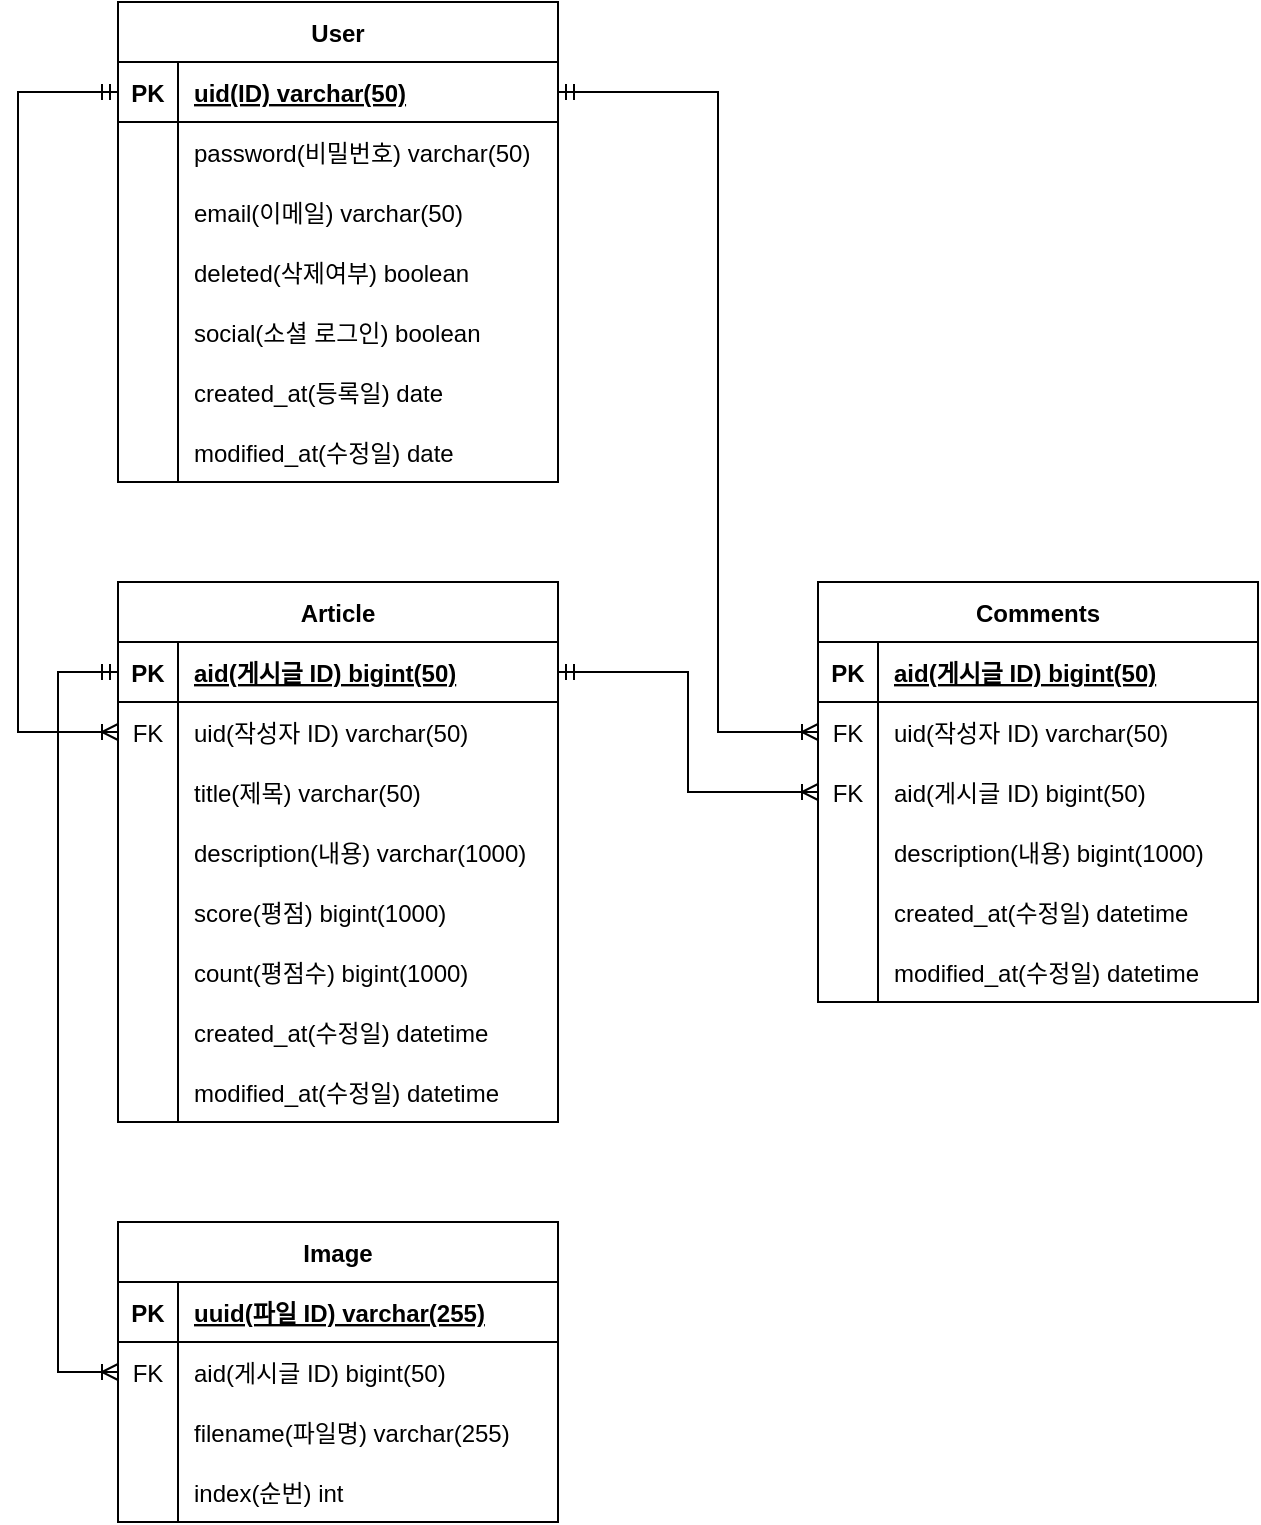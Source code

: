 <mxfile version="20.6.0" type="device"><diagram id="lWn-qGTPHl8bMHTvLplZ" name="페이지-1"><mxGraphModel dx="1422" dy="794" grid="1" gridSize="10" guides="1" tooltips="1" connect="1" arrows="1" fold="1" page="1" pageScale="1" pageWidth="827" pageHeight="1169" math="0" shadow="0"><root><mxCell id="0"/><mxCell id="1" parent="0"/><mxCell id="y_f0K4TrW3ee3rNUwhz7-5" value="User" style="shape=table;startSize=30;container=1;collapsible=1;childLayout=tableLayout;fixedRows=1;rowLines=0;fontStyle=1;align=center;resizeLast=1;" parent="1" vertex="1"><mxGeometry x="120" y="50" width="220" height="240" as="geometry"/></mxCell><mxCell id="y_f0K4TrW3ee3rNUwhz7-6" value="" style="shape=tableRow;horizontal=0;startSize=0;swimlaneHead=0;swimlaneBody=0;fillColor=none;collapsible=0;dropTarget=0;points=[[0,0.5],[1,0.5]];portConstraint=eastwest;top=0;left=0;right=0;bottom=1;" parent="y_f0K4TrW3ee3rNUwhz7-5" vertex="1"><mxGeometry y="30" width="220" height="30" as="geometry"/></mxCell><mxCell id="y_f0K4TrW3ee3rNUwhz7-7" value="PK" style="shape=partialRectangle;connectable=0;fillColor=none;top=0;left=0;bottom=0;right=0;fontStyle=1;overflow=hidden;" parent="y_f0K4TrW3ee3rNUwhz7-6" vertex="1"><mxGeometry width="30" height="30" as="geometry"><mxRectangle width="30" height="30" as="alternateBounds"/></mxGeometry></mxCell><mxCell id="y_f0K4TrW3ee3rNUwhz7-8" value="uid(ID) varchar(50)" style="shape=partialRectangle;connectable=0;fillColor=none;top=0;left=0;bottom=0;right=0;align=left;spacingLeft=6;fontStyle=5;overflow=hidden;" parent="y_f0K4TrW3ee3rNUwhz7-6" vertex="1"><mxGeometry x="30" width="190" height="30" as="geometry"><mxRectangle width="190" height="30" as="alternateBounds"/></mxGeometry></mxCell><mxCell id="y_f0K4TrW3ee3rNUwhz7-9" value="" style="shape=tableRow;horizontal=0;startSize=0;swimlaneHead=0;swimlaneBody=0;fillColor=none;collapsible=0;dropTarget=0;points=[[0,0.5],[1,0.5]];portConstraint=eastwest;top=0;left=0;right=0;bottom=0;" parent="y_f0K4TrW3ee3rNUwhz7-5" vertex="1"><mxGeometry y="60" width="220" height="30" as="geometry"/></mxCell><mxCell id="y_f0K4TrW3ee3rNUwhz7-10" value="" style="shape=partialRectangle;connectable=0;fillColor=none;top=0;left=0;bottom=0;right=0;editable=1;overflow=hidden;" parent="y_f0K4TrW3ee3rNUwhz7-9" vertex="1"><mxGeometry width="30" height="30" as="geometry"><mxRectangle width="30" height="30" as="alternateBounds"/></mxGeometry></mxCell><mxCell id="y_f0K4TrW3ee3rNUwhz7-11" value="password(비밀번호) varchar(50)" style="shape=partialRectangle;connectable=0;fillColor=none;top=0;left=0;bottom=0;right=0;align=left;spacingLeft=6;overflow=hidden;" parent="y_f0K4TrW3ee3rNUwhz7-9" vertex="1"><mxGeometry x="30" width="190" height="30" as="geometry"><mxRectangle width="190" height="30" as="alternateBounds"/></mxGeometry></mxCell><mxCell id="y_f0K4TrW3ee3rNUwhz7-12" value="" style="shape=tableRow;horizontal=0;startSize=0;swimlaneHead=0;swimlaneBody=0;fillColor=none;collapsible=0;dropTarget=0;points=[[0,0.5],[1,0.5]];portConstraint=eastwest;top=0;left=0;right=0;bottom=0;" parent="y_f0K4TrW3ee3rNUwhz7-5" vertex="1"><mxGeometry y="90" width="220" height="30" as="geometry"/></mxCell><mxCell id="y_f0K4TrW3ee3rNUwhz7-13" value="" style="shape=partialRectangle;connectable=0;fillColor=none;top=0;left=0;bottom=0;right=0;editable=1;overflow=hidden;" parent="y_f0K4TrW3ee3rNUwhz7-12" vertex="1"><mxGeometry width="30" height="30" as="geometry"><mxRectangle width="30" height="30" as="alternateBounds"/></mxGeometry></mxCell><mxCell id="y_f0K4TrW3ee3rNUwhz7-14" value="email(이메일) varchar(50)" style="shape=partialRectangle;connectable=0;fillColor=none;top=0;left=0;bottom=0;right=0;align=left;spacingLeft=6;overflow=hidden;" parent="y_f0K4TrW3ee3rNUwhz7-12" vertex="1"><mxGeometry x="30" width="190" height="30" as="geometry"><mxRectangle width="190" height="30" as="alternateBounds"/></mxGeometry></mxCell><mxCell id="y_f0K4TrW3ee3rNUwhz7-15" value="" style="shape=tableRow;horizontal=0;startSize=0;swimlaneHead=0;swimlaneBody=0;fillColor=none;collapsible=0;dropTarget=0;points=[[0,0.5],[1,0.5]];portConstraint=eastwest;top=0;left=0;right=0;bottom=0;" parent="y_f0K4TrW3ee3rNUwhz7-5" vertex="1"><mxGeometry y="120" width="220" height="30" as="geometry"/></mxCell><mxCell id="y_f0K4TrW3ee3rNUwhz7-16" value="" style="shape=partialRectangle;connectable=0;fillColor=none;top=0;left=0;bottom=0;right=0;editable=1;overflow=hidden;" parent="y_f0K4TrW3ee3rNUwhz7-15" vertex="1"><mxGeometry width="30" height="30" as="geometry"><mxRectangle width="30" height="30" as="alternateBounds"/></mxGeometry></mxCell><mxCell id="y_f0K4TrW3ee3rNUwhz7-17" value="deleted(삭제여부) boolean" style="shape=partialRectangle;connectable=0;fillColor=none;top=0;left=0;bottom=0;right=0;align=left;spacingLeft=6;overflow=hidden;" parent="y_f0K4TrW3ee3rNUwhz7-15" vertex="1"><mxGeometry x="30" width="190" height="30" as="geometry"><mxRectangle width="190" height="30" as="alternateBounds"/></mxGeometry></mxCell><mxCell id="y_f0K4TrW3ee3rNUwhz7-24" value="" style="shape=tableRow;horizontal=0;startSize=0;swimlaneHead=0;swimlaneBody=0;fillColor=none;collapsible=0;dropTarget=0;points=[[0,0.5],[1,0.5]];portConstraint=eastwest;top=0;left=0;right=0;bottom=0;" parent="y_f0K4TrW3ee3rNUwhz7-5" vertex="1"><mxGeometry y="150" width="220" height="30" as="geometry"/></mxCell><mxCell id="y_f0K4TrW3ee3rNUwhz7-25" value="" style="shape=partialRectangle;connectable=0;fillColor=none;top=0;left=0;bottom=0;right=0;editable=1;overflow=hidden;" parent="y_f0K4TrW3ee3rNUwhz7-24" vertex="1"><mxGeometry width="30" height="30" as="geometry"><mxRectangle width="30" height="30" as="alternateBounds"/></mxGeometry></mxCell><mxCell id="y_f0K4TrW3ee3rNUwhz7-26" value="social(소셜 로그인) boolean" style="shape=partialRectangle;connectable=0;fillColor=none;top=0;left=0;bottom=0;right=0;align=left;spacingLeft=6;overflow=hidden;" parent="y_f0K4TrW3ee3rNUwhz7-24" vertex="1"><mxGeometry x="30" width="190" height="30" as="geometry"><mxRectangle width="190" height="30" as="alternateBounds"/></mxGeometry></mxCell><mxCell id="y_f0K4TrW3ee3rNUwhz7-27" value="" style="shape=tableRow;horizontal=0;startSize=0;swimlaneHead=0;swimlaneBody=0;fillColor=none;collapsible=0;dropTarget=0;points=[[0,0.5],[1,0.5]];portConstraint=eastwest;top=0;left=0;right=0;bottom=0;" parent="y_f0K4TrW3ee3rNUwhz7-5" vertex="1"><mxGeometry y="180" width="220" height="30" as="geometry"/></mxCell><mxCell id="y_f0K4TrW3ee3rNUwhz7-28" value="" style="shape=partialRectangle;connectable=0;fillColor=none;top=0;left=0;bottom=0;right=0;editable=1;overflow=hidden;" parent="y_f0K4TrW3ee3rNUwhz7-27" vertex="1"><mxGeometry width="30" height="30" as="geometry"><mxRectangle width="30" height="30" as="alternateBounds"/></mxGeometry></mxCell><mxCell id="y_f0K4TrW3ee3rNUwhz7-29" value="created_at(등록일) date" style="shape=partialRectangle;connectable=0;fillColor=none;top=0;left=0;bottom=0;right=0;align=left;spacingLeft=6;overflow=hidden;" parent="y_f0K4TrW3ee3rNUwhz7-27" vertex="1"><mxGeometry x="30" width="190" height="30" as="geometry"><mxRectangle width="190" height="30" as="alternateBounds"/></mxGeometry></mxCell><mxCell id="y_f0K4TrW3ee3rNUwhz7-30" value="" style="shape=tableRow;horizontal=0;startSize=0;swimlaneHead=0;swimlaneBody=0;fillColor=none;collapsible=0;dropTarget=0;points=[[0,0.5],[1,0.5]];portConstraint=eastwest;top=0;left=0;right=0;bottom=0;" parent="y_f0K4TrW3ee3rNUwhz7-5" vertex="1"><mxGeometry y="210" width="220" height="30" as="geometry"/></mxCell><mxCell id="y_f0K4TrW3ee3rNUwhz7-31" value="" style="shape=partialRectangle;connectable=0;fillColor=none;top=0;left=0;bottom=0;right=0;editable=1;overflow=hidden;" parent="y_f0K4TrW3ee3rNUwhz7-30" vertex="1"><mxGeometry width="30" height="30" as="geometry"><mxRectangle width="30" height="30" as="alternateBounds"/></mxGeometry></mxCell><mxCell id="y_f0K4TrW3ee3rNUwhz7-32" value="modified_at(수정일) date" style="shape=partialRectangle;connectable=0;fillColor=none;top=0;left=0;bottom=0;right=0;align=left;spacingLeft=6;overflow=hidden;" parent="y_f0K4TrW3ee3rNUwhz7-30" vertex="1"><mxGeometry x="30" width="190" height="30" as="geometry"><mxRectangle width="190" height="30" as="alternateBounds"/></mxGeometry></mxCell><mxCell id="y_f0K4TrW3ee3rNUwhz7-33" value="Article" style="shape=table;startSize=30;container=1;collapsible=1;childLayout=tableLayout;fixedRows=1;rowLines=0;fontStyle=1;align=center;resizeLast=1;" parent="1" vertex="1"><mxGeometry x="120" y="340" width="220" height="270" as="geometry"/></mxCell><mxCell id="y_f0K4TrW3ee3rNUwhz7-34" value="" style="shape=tableRow;horizontal=0;startSize=0;swimlaneHead=0;swimlaneBody=0;fillColor=none;collapsible=0;dropTarget=0;points=[[0,0.5],[1,0.5]];portConstraint=eastwest;top=0;left=0;right=0;bottom=1;" parent="y_f0K4TrW3ee3rNUwhz7-33" vertex="1"><mxGeometry y="30" width="220" height="30" as="geometry"/></mxCell><mxCell id="y_f0K4TrW3ee3rNUwhz7-35" value="PK" style="shape=partialRectangle;connectable=0;fillColor=none;top=0;left=0;bottom=0;right=0;fontStyle=1;overflow=hidden;" parent="y_f0K4TrW3ee3rNUwhz7-34" vertex="1"><mxGeometry width="30" height="30" as="geometry"><mxRectangle width="30" height="30" as="alternateBounds"/></mxGeometry></mxCell><mxCell id="y_f0K4TrW3ee3rNUwhz7-36" value="aid(게시글 ID) bigint(50)" style="shape=partialRectangle;connectable=0;fillColor=none;top=0;left=0;bottom=0;right=0;align=left;spacingLeft=6;fontStyle=5;overflow=hidden;" parent="y_f0K4TrW3ee3rNUwhz7-34" vertex="1"><mxGeometry x="30" width="190" height="30" as="geometry"><mxRectangle width="190" height="30" as="alternateBounds"/></mxGeometry></mxCell><mxCell id="y_f0K4TrW3ee3rNUwhz7-37" value="" style="shape=tableRow;horizontal=0;startSize=0;swimlaneHead=0;swimlaneBody=0;fillColor=none;collapsible=0;dropTarget=0;points=[[0,0.5],[1,0.5]];portConstraint=eastwest;top=0;left=0;right=0;bottom=0;" parent="y_f0K4TrW3ee3rNUwhz7-33" vertex="1"><mxGeometry y="60" width="220" height="30" as="geometry"/></mxCell><mxCell id="y_f0K4TrW3ee3rNUwhz7-38" value="FK" style="shape=partialRectangle;connectable=0;fillColor=none;top=0;left=0;bottom=0;right=0;editable=1;overflow=hidden;" parent="y_f0K4TrW3ee3rNUwhz7-37" vertex="1"><mxGeometry width="30" height="30" as="geometry"><mxRectangle width="30" height="30" as="alternateBounds"/></mxGeometry></mxCell><mxCell id="y_f0K4TrW3ee3rNUwhz7-39" value="uid(작성자 ID) varchar(50)" style="shape=partialRectangle;connectable=0;fillColor=none;top=0;left=0;bottom=0;right=0;align=left;spacingLeft=6;overflow=hidden;" parent="y_f0K4TrW3ee3rNUwhz7-37" vertex="1"><mxGeometry x="30" width="190" height="30" as="geometry"><mxRectangle width="190" height="30" as="alternateBounds"/></mxGeometry></mxCell><mxCell id="y_f0K4TrW3ee3rNUwhz7-40" value="" style="shape=tableRow;horizontal=0;startSize=0;swimlaneHead=0;swimlaneBody=0;fillColor=none;collapsible=0;dropTarget=0;points=[[0,0.5],[1,0.5]];portConstraint=eastwest;top=0;left=0;right=0;bottom=0;" parent="y_f0K4TrW3ee3rNUwhz7-33" vertex="1"><mxGeometry y="90" width="220" height="30" as="geometry"/></mxCell><mxCell id="y_f0K4TrW3ee3rNUwhz7-41" value="" style="shape=partialRectangle;connectable=0;fillColor=none;top=0;left=0;bottom=0;right=0;editable=1;overflow=hidden;" parent="y_f0K4TrW3ee3rNUwhz7-40" vertex="1"><mxGeometry width="30" height="30" as="geometry"><mxRectangle width="30" height="30" as="alternateBounds"/></mxGeometry></mxCell><mxCell id="y_f0K4TrW3ee3rNUwhz7-42" value="title(제목) varchar(50)" style="shape=partialRectangle;connectable=0;fillColor=none;top=0;left=0;bottom=0;right=0;align=left;spacingLeft=6;overflow=hidden;" parent="y_f0K4TrW3ee3rNUwhz7-40" vertex="1"><mxGeometry x="30" width="190" height="30" as="geometry"><mxRectangle width="190" height="30" as="alternateBounds"/></mxGeometry></mxCell><mxCell id="y_f0K4TrW3ee3rNUwhz7-43" value="" style="shape=tableRow;horizontal=0;startSize=0;swimlaneHead=0;swimlaneBody=0;fillColor=none;collapsible=0;dropTarget=0;points=[[0,0.5],[1,0.5]];portConstraint=eastwest;top=0;left=0;right=0;bottom=0;" parent="y_f0K4TrW3ee3rNUwhz7-33" vertex="1"><mxGeometry y="120" width="220" height="30" as="geometry"/></mxCell><mxCell id="y_f0K4TrW3ee3rNUwhz7-44" value="" style="shape=partialRectangle;connectable=0;fillColor=none;top=0;left=0;bottom=0;right=0;editable=1;overflow=hidden;" parent="y_f0K4TrW3ee3rNUwhz7-43" vertex="1"><mxGeometry width="30" height="30" as="geometry"><mxRectangle width="30" height="30" as="alternateBounds"/></mxGeometry></mxCell><mxCell id="y_f0K4TrW3ee3rNUwhz7-45" value="description(내용) varchar(1000)" style="shape=partialRectangle;connectable=0;fillColor=none;top=0;left=0;bottom=0;right=0;align=left;spacingLeft=6;overflow=hidden;" parent="y_f0K4TrW3ee3rNUwhz7-43" vertex="1"><mxGeometry x="30" width="190" height="30" as="geometry"><mxRectangle width="190" height="30" as="alternateBounds"/></mxGeometry></mxCell><mxCell id="y_f0K4TrW3ee3rNUwhz7-46" value="" style="shape=tableRow;horizontal=0;startSize=0;swimlaneHead=0;swimlaneBody=0;fillColor=none;collapsible=0;dropTarget=0;points=[[0,0.5],[1,0.5]];portConstraint=eastwest;top=0;left=0;right=0;bottom=0;" parent="y_f0K4TrW3ee3rNUwhz7-33" vertex="1"><mxGeometry y="150" width="220" height="30" as="geometry"/></mxCell><mxCell id="y_f0K4TrW3ee3rNUwhz7-47" value="" style="shape=partialRectangle;connectable=0;fillColor=none;top=0;left=0;bottom=0;right=0;editable=1;overflow=hidden;" parent="y_f0K4TrW3ee3rNUwhz7-46" vertex="1"><mxGeometry width="30" height="30" as="geometry"><mxRectangle width="30" height="30" as="alternateBounds"/></mxGeometry></mxCell><mxCell id="y_f0K4TrW3ee3rNUwhz7-48" value="score(평점) bigint(1000)" style="shape=partialRectangle;connectable=0;fillColor=none;top=0;left=0;bottom=0;right=0;align=left;spacingLeft=6;overflow=hidden;" parent="y_f0K4TrW3ee3rNUwhz7-46" vertex="1"><mxGeometry x="30" width="190" height="30" as="geometry"><mxRectangle width="190" height="30" as="alternateBounds"/></mxGeometry></mxCell><mxCell id="y_f0K4TrW3ee3rNUwhz7-49" value="" style="shape=tableRow;horizontal=0;startSize=0;swimlaneHead=0;swimlaneBody=0;fillColor=none;collapsible=0;dropTarget=0;points=[[0,0.5],[1,0.5]];portConstraint=eastwest;top=0;left=0;right=0;bottom=0;" parent="y_f0K4TrW3ee3rNUwhz7-33" vertex="1"><mxGeometry y="180" width="220" height="30" as="geometry"/></mxCell><mxCell id="y_f0K4TrW3ee3rNUwhz7-50" value="" style="shape=partialRectangle;connectable=0;fillColor=none;top=0;left=0;bottom=0;right=0;editable=1;overflow=hidden;" parent="y_f0K4TrW3ee3rNUwhz7-49" vertex="1"><mxGeometry width="30" height="30" as="geometry"><mxRectangle width="30" height="30" as="alternateBounds"/></mxGeometry></mxCell><mxCell id="y_f0K4TrW3ee3rNUwhz7-51" value="count(평점수) bigint(1000)" style="shape=partialRectangle;connectable=0;fillColor=none;top=0;left=0;bottom=0;right=0;align=left;spacingLeft=6;overflow=hidden;" parent="y_f0K4TrW3ee3rNUwhz7-49" vertex="1"><mxGeometry x="30" width="190" height="30" as="geometry"><mxRectangle width="190" height="30" as="alternateBounds"/></mxGeometry></mxCell><mxCell id="y_f0K4TrW3ee3rNUwhz7-52" value="" style="shape=tableRow;horizontal=0;startSize=0;swimlaneHead=0;swimlaneBody=0;fillColor=none;collapsible=0;dropTarget=0;points=[[0,0.5],[1,0.5]];portConstraint=eastwest;top=0;left=0;right=0;bottom=0;" parent="y_f0K4TrW3ee3rNUwhz7-33" vertex="1"><mxGeometry y="210" width="220" height="30" as="geometry"/></mxCell><mxCell id="y_f0K4TrW3ee3rNUwhz7-53" value="" style="shape=partialRectangle;connectable=0;fillColor=none;top=0;left=0;bottom=0;right=0;editable=1;overflow=hidden;" parent="y_f0K4TrW3ee3rNUwhz7-52" vertex="1"><mxGeometry width="30" height="30" as="geometry"><mxRectangle width="30" height="30" as="alternateBounds"/></mxGeometry></mxCell><mxCell id="y_f0K4TrW3ee3rNUwhz7-54" value="created_at(수정일) datetime" style="shape=partialRectangle;connectable=0;fillColor=none;top=0;left=0;bottom=0;right=0;align=left;spacingLeft=6;overflow=hidden;" parent="y_f0K4TrW3ee3rNUwhz7-52" vertex="1"><mxGeometry x="30" width="190" height="30" as="geometry"><mxRectangle width="190" height="30" as="alternateBounds"/></mxGeometry></mxCell><mxCell id="y_f0K4TrW3ee3rNUwhz7-55" value="" style="shape=tableRow;horizontal=0;startSize=0;swimlaneHead=0;swimlaneBody=0;fillColor=none;collapsible=0;dropTarget=0;points=[[0,0.5],[1,0.5]];portConstraint=eastwest;top=0;left=0;right=0;bottom=0;" parent="y_f0K4TrW3ee3rNUwhz7-33" vertex="1"><mxGeometry y="240" width="220" height="30" as="geometry"/></mxCell><mxCell id="y_f0K4TrW3ee3rNUwhz7-56" value="" style="shape=partialRectangle;connectable=0;fillColor=none;top=0;left=0;bottom=0;right=0;editable=1;overflow=hidden;" parent="y_f0K4TrW3ee3rNUwhz7-55" vertex="1"><mxGeometry width="30" height="30" as="geometry"><mxRectangle width="30" height="30" as="alternateBounds"/></mxGeometry></mxCell><mxCell id="y_f0K4TrW3ee3rNUwhz7-57" value="modified_at(수정일) datetime" style="shape=partialRectangle;connectable=0;fillColor=none;top=0;left=0;bottom=0;right=0;align=left;spacingLeft=6;overflow=hidden;" parent="y_f0K4TrW3ee3rNUwhz7-55" vertex="1"><mxGeometry x="30" width="190" height="30" as="geometry"><mxRectangle width="190" height="30" as="alternateBounds"/></mxGeometry></mxCell><mxCell id="y_f0K4TrW3ee3rNUwhz7-58" value="Comments" style="shape=table;startSize=30;container=1;collapsible=1;childLayout=tableLayout;fixedRows=1;rowLines=0;fontStyle=1;align=center;resizeLast=1;" parent="1" vertex="1"><mxGeometry x="470" y="340" width="220" height="210" as="geometry"/></mxCell><mxCell id="y_f0K4TrW3ee3rNUwhz7-59" value="" style="shape=tableRow;horizontal=0;startSize=0;swimlaneHead=0;swimlaneBody=0;fillColor=none;collapsible=0;dropTarget=0;points=[[0,0.5],[1,0.5]];portConstraint=eastwest;top=0;left=0;right=0;bottom=1;" parent="y_f0K4TrW3ee3rNUwhz7-58" vertex="1"><mxGeometry y="30" width="220" height="30" as="geometry"/></mxCell><mxCell id="y_f0K4TrW3ee3rNUwhz7-60" value="PK" style="shape=partialRectangle;connectable=0;fillColor=none;top=0;left=0;bottom=0;right=0;fontStyle=1;overflow=hidden;" parent="y_f0K4TrW3ee3rNUwhz7-59" vertex="1"><mxGeometry width="30" height="30" as="geometry"><mxRectangle width="30" height="30" as="alternateBounds"/></mxGeometry></mxCell><mxCell id="y_f0K4TrW3ee3rNUwhz7-61" value="aid(게시글 ID) bigint(50)" style="shape=partialRectangle;connectable=0;fillColor=none;top=0;left=0;bottom=0;right=0;align=left;spacingLeft=6;fontStyle=5;overflow=hidden;" parent="y_f0K4TrW3ee3rNUwhz7-59" vertex="1"><mxGeometry x="30" width="190" height="30" as="geometry"><mxRectangle width="190" height="30" as="alternateBounds"/></mxGeometry></mxCell><mxCell id="y_f0K4TrW3ee3rNUwhz7-62" value="" style="shape=tableRow;horizontal=0;startSize=0;swimlaneHead=0;swimlaneBody=0;fillColor=none;collapsible=0;dropTarget=0;points=[[0,0.5],[1,0.5]];portConstraint=eastwest;top=0;left=0;right=0;bottom=0;" parent="y_f0K4TrW3ee3rNUwhz7-58" vertex="1"><mxGeometry y="60" width="220" height="30" as="geometry"/></mxCell><mxCell id="y_f0K4TrW3ee3rNUwhz7-63" value="FK" style="shape=partialRectangle;connectable=0;fillColor=none;top=0;left=0;bottom=0;right=0;editable=1;overflow=hidden;" parent="y_f0K4TrW3ee3rNUwhz7-62" vertex="1"><mxGeometry width="30" height="30" as="geometry"><mxRectangle width="30" height="30" as="alternateBounds"/></mxGeometry></mxCell><mxCell id="y_f0K4TrW3ee3rNUwhz7-64" value="uid(작성자 ID) varchar(50)" style="shape=partialRectangle;connectable=0;fillColor=none;top=0;left=0;bottom=0;right=0;align=left;spacingLeft=6;overflow=hidden;" parent="y_f0K4TrW3ee3rNUwhz7-62" vertex="1"><mxGeometry x="30" width="190" height="30" as="geometry"><mxRectangle width="190" height="30" as="alternateBounds"/></mxGeometry></mxCell><mxCell id="y_f0K4TrW3ee3rNUwhz7-83" value="" style="shape=tableRow;horizontal=0;startSize=0;swimlaneHead=0;swimlaneBody=0;fillColor=none;collapsible=0;dropTarget=0;points=[[0,0.5],[1,0.5]];portConstraint=eastwest;top=0;left=0;right=0;bottom=0;" parent="y_f0K4TrW3ee3rNUwhz7-58" vertex="1"><mxGeometry y="90" width="220" height="30" as="geometry"/></mxCell><mxCell id="y_f0K4TrW3ee3rNUwhz7-84" value="FK" style="shape=partialRectangle;connectable=0;fillColor=none;top=0;left=0;bottom=0;right=0;editable=1;overflow=hidden;" parent="y_f0K4TrW3ee3rNUwhz7-83" vertex="1"><mxGeometry width="30" height="30" as="geometry"><mxRectangle width="30" height="30" as="alternateBounds"/></mxGeometry></mxCell><mxCell id="y_f0K4TrW3ee3rNUwhz7-85" value="aid(게시글 ID) bigint(50)" style="shape=partialRectangle;connectable=0;fillColor=none;top=0;left=0;bottom=0;right=0;align=left;spacingLeft=6;overflow=hidden;" parent="y_f0K4TrW3ee3rNUwhz7-83" vertex="1"><mxGeometry x="30" width="190" height="30" as="geometry"><mxRectangle width="190" height="30" as="alternateBounds"/></mxGeometry></mxCell><mxCell id="y_f0K4TrW3ee3rNUwhz7-68" value="" style="shape=tableRow;horizontal=0;startSize=0;swimlaneHead=0;swimlaneBody=0;fillColor=none;collapsible=0;dropTarget=0;points=[[0,0.5],[1,0.5]];portConstraint=eastwest;top=0;left=0;right=0;bottom=0;" parent="y_f0K4TrW3ee3rNUwhz7-58" vertex="1"><mxGeometry y="120" width="220" height="30" as="geometry"/></mxCell><mxCell id="y_f0K4TrW3ee3rNUwhz7-69" value="" style="shape=partialRectangle;connectable=0;fillColor=none;top=0;left=0;bottom=0;right=0;editable=1;overflow=hidden;" parent="y_f0K4TrW3ee3rNUwhz7-68" vertex="1"><mxGeometry width="30" height="30" as="geometry"><mxRectangle width="30" height="30" as="alternateBounds"/></mxGeometry></mxCell><mxCell id="y_f0K4TrW3ee3rNUwhz7-70" value="description(내용) bigint(1000)" style="shape=partialRectangle;connectable=0;fillColor=none;top=0;left=0;bottom=0;right=0;align=left;spacingLeft=6;overflow=hidden;" parent="y_f0K4TrW3ee3rNUwhz7-68" vertex="1"><mxGeometry x="30" width="190" height="30" as="geometry"><mxRectangle width="190" height="30" as="alternateBounds"/></mxGeometry></mxCell><mxCell id="y_f0K4TrW3ee3rNUwhz7-77" value="" style="shape=tableRow;horizontal=0;startSize=0;swimlaneHead=0;swimlaneBody=0;fillColor=none;collapsible=0;dropTarget=0;points=[[0,0.5],[1,0.5]];portConstraint=eastwest;top=0;left=0;right=0;bottom=0;" parent="y_f0K4TrW3ee3rNUwhz7-58" vertex="1"><mxGeometry y="150" width="220" height="30" as="geometry"/></mxCell><mxCell id="y_f0K4TrW3ee3rNUwhz7-78" value="" style="shape=partialRectangle;connectable=0;fillColor=none;top=0;left=0;bottom=0;right=0;editable=1;overflow=hidden;" parent="y_f0K4TrW3ee3rNUwhz7-77" vertex="1"><mxGeometry width="30" height="30" as="geometry"><mxRectangle width="30" height="30" as="alternateBounds"/></mxGeometry></mxCell><mxCell id="y_f0K4TrW3ee3rNUwhz7-79" value="created_at(수정일) datetime" style="shape=partialRectangle;connectable=0;fillColor=none;top=0;left=0;bottom=0;right=0;align=left;spacingLeft=6;overflow=hidden;" parent="y_f0K4TrW3ee3rNUwhz7-77" vertex="1"><mxGeometry x="30" width="190" height="30" as="geometry"><mxRectangle width="190" height="30" as="alternateBounds"/></mxGeometry></mxCell><mxCell id="y_f0K4TrW3ee3rNUwhz7-80" value="" style="shape=tableRow;horizontal=0;startSize=0;swimlaneHead=0;swimlaneBody=0;fillColor=none;collapsible=0;dropTarget=0;points=[[0,0.5],[1,0.5]];portConstraint=eastwest;top=0;left=0;right=0;bottom=0;" parent="y_f0K4TrW3ee3rNUwhz7-58" vertex="1"><mxGeometry y="180" width="220" height="30" as="geometry"/></mxCell><mxCell id="y_f0K4TrW3ee3rNUwhz7-81" value="" style="shape=partialRectangle;connectable=0;fillColor=none;top=0;left=0;bottom=0;right=0;editable=1;overflow=hidden;" parent="y_f0K4TrW3ee3rNUwhz7-80" vertex="1"><mxGeometry width="30" height="30" as="geometry"><mxRectangle width="30" height="30" as="alternateBounds"/></mxGeometry></mxCell><mxCell id="y_f0K4TrW3ee3rNUwhz7-82" value="modified_at(수정일) datetime" style="shape=partialRectangle;connectable=0;fillColor=none;top=0;left=0;bottom=0;right=0;align=left;spacingLeft=6;overflow=hidden;" parent="y_f0K4TrW3ee3rNUwhz7-80" vertex="1"><mxGeometry x="30" width="190" height="30" as="geometry"><mxRectangle width="190" height="30" as="alternateBounds"/></mxGeometry></mxCell><mxCell id="y_f0K4TrW3ee3rNUwhz7-89" value="Image" style="shape=table;startSize=30;container=1;collapsible=1;childLayout=tableLayout;fixedRows=1;rowLines=0;fontStyle=1;align=center;resizeLast=1;" parent="1" vertex="1"><mxGeometry x="120" y="660" width="220" height="150" as="geometry"/></mxCell><mxCell id="y_f0K4TrW3ee3rNUwhz7-90" value="" style="shape=tableRow;horizontal=0;startSize=0;swimlaneHead=0;swimlaneBody=0;fillColor=none;collapsible=0;dropTarget=0;points=[[0,0.5],[1,0.5]];portConstraint=eastwest;top=0;left=0;right=0;bottom=1;" parent="y_f0K4TrW3ee3rNUwhz7-89" vertex="1"><mxGeometry y="30" width="220" height="30" as="geometry"/></mxCell><mxCell id="y_f0K4TrW3ee3rNUwhz7-91" value="PK" style="shape=partialRectangle;connectable=0;fillColor=none;top=0;left=0;bottom=0;right=0;fontStyle=1;overflow=hidden;" parent="y_f0K4TrW3ee3rNUwhz7-90" vertex="1"><mxGeometry width="30" height="30" as="geometry"><mxRectangle width="30" height="30" as="alternateBounds"/></mxGeometry></mxCell><mxCell id="y_f0K4TrW3ee3rNUwhz7-92" value="uuid(파일 ID) varchar(255)" style="shape=partialRectangle;connectable=0;fillColor=none;top=0;left=0;bottom=0;right=0;align=left;spacingLeft=6;fontStyle=5;overflow=hidden;" parent="y_f0K4TrW3ee3rNUwhz7-90" vertex="1"><mxGeometry x="30" width="190" height="30" as="geometry"><mxRectangle width="190" height="30" as="alternateBounds"/></mxGeometry></mxCell><mxCell id="y_f0K4TrW3ee3rNUwhz7-93" value="" style="shape=tableRow;horizontal=0;startSize=0;swimlaneHead=0;swimlaneBody=0;fillColor=none;collapsible=0;dropTarget=0;points=[[0,0.5],[1,0.5]];portConstraint=eastwest;top=0;left=0;right=0;bottom=0;" parent="y_f0K4TrW3ee3rNUwhz7-89" vertex="1"><mxGeometry y="60" width="220" height="30" as="geometry"/></mxCell><mxCell id="y_f0K4TrW3ee3rNUwhz7-94" value="FK" style="shape=partialRectangle;connectable=0;fillColor=none;top=0;left=0;bottom=0;right=0;editable=1;overflow=hidden;" parent="y_f0K4TrW3ee3rNUwhz7-93" vertex="1"><mxGeometry width="30" height="30" as="geometry"><mxRectangle width="30" height="30" as="alternateBounds"/></mxGeometry></mxCell><mxCell id="y_f0K4TrW3ee3rNUwhz7-95" value="aid(게시글 ID) bigint(50)" style="shape=partialRectangle;connectable=0;fillColor=none;top=0;left=0;bottom=0;right=0;align=left;spacingLeft=6;overflow=hidden;" parent="y_f0K4TrW3ee3rNUwhz7-93" vertex="1"><mxGeometry x="30" width="190" height="30" as="geometry"><mxRectangle width="190" height="30" as="alternateBounds"/></mxGeometry></mxCell><mxCell id="y_f0K4TrW3ee3rNUwhz7-96" value="" style="shape=tableRow;horizontal=0;startSize=0;swimlaneHead=0;swimlaneBody=0;fillColor=none;collapsible=0;dropTarget=0;points=[[0,0.5],[1,0.5]];portConstraint=eastwest;top=0;left=0;right=0;bottom=0;" parent="y_f0K4TrW3ee3rNUwhz7-89" vertex="1"><mxGeometry y="90" width="220" height="30" as="geometry"/></mxCell><mxCell id="y_f0K4TrW3ee3rNUwhz7-97" value="" style="shape=partialRectangle;connectable=0;fillColor=none;top=0;left=0;bottom=0;right=0;editable=1;overflow=hidden;" parent="y_f0K4TrW3ee3rNUwhz7-96" vertex="1"><mxGeometry width="30" height="30" as="geometry"><mxRectangle width="30" height="30" as="alternateBounds"/></mxGeometry></mxCell><mxCell id="y_f0K4TrW3ee3rNUwhz7-98" value="filename(파일명) varchar(255)" style="shape=partialRectangle;connectable=0;fillColor=none;top=0;left=0;bottom=0;right=0;align=left;spacingLeft=6;overflow=hidden;" parent="y_f0K4TrW3ee3rNUwhz7-96" vertex="1"><mxGeometry x="30" width="190" height="30" as="geometry"><mxRectangle width="190" height="30" as="alternateBounds"/></mxGeometry></mxCell><mxCell id="y_f0K4TrW3ee3rNUwhz7-99" value="" style="shape=tableRow;horizontal=0;startSize=0;swimlaneHead=0;swimlaneBody=0;fillColor=none;collapsible=0;dropTarget=0;points=[[0,0.5],[1,0.5]];portConstraint=eastwest;top=0;left=0;right=0;bottom=0;" parent="y_f0K4TrW3ee3rNUwhz7-89" vertex="1"><mxGeometry y="120" width="220" height="30" as="geometry"/></mxCell><mxCell id="y_f0K4TrW3ee3rNUwhz7-100" value="" style="shape=partialRectangle;connectable=0;fillColor=none;top=0;left=0;bottom=0;right=0;editable=1;overflow=hidden;" parent="y_f0K4TrW3ee3rNUwhz7-99" vertex="1"><mxGeometry width="30" height="30" as="geometry"><mxRectangle width="30" height="30" as="alternateBounds"/></mxGeometry></mxCell><mxCell id="y_f0K4TrW3ee3rNUwhz7-101" value="index(순번) int" style="shape=partialRectangle;connectable=0;fillColor=none;top=0;left=0;bottom=0;right=0;align=left;spacingLeft=6;overflow=hidden;" parent="y_f0K4TrW3ee3rNUwhz7-99" vertex="1"><mxGeometry x="30" width="190" height="30" as="geometry"><mxRectangle width="190" height="30" as="alternateBounds"/></mxGeometry></mxCell><mxCell id="y_f0K4TrW3ee3rNUwhz7-117" value="" style="edgeStyle=elbowEdgeStyle;fontSize=12;html=1;endArrow=ERoneToMany;startArrow=ERmandOne;rounded=0;entryX=0;entryY=0.5;entryDx=0;entryDy=0;exitX=1;exitY=0.5;exitDx=0;exitDy=0;" parent="1" source="y_f0K4TrW3ee3rNUwhz7-34" target="y_f0K4TrW3ee3rNUwhz7-83" edge="1"><mxGeometry width="100" height="100" relative="1" as="geometry"><mxPoint x="340" y="380" as="sourcePoint"/><mxPoint x="440" y="280" as="targetPoint"/></mxGeometry></mxCell><mxCell id="y_f0K4TrW3ee3rNUwhz7-118" value="" style="edgeStyle=elbowEdgeStyle;fontSize=12;html=1;endArrow=ERoneToMany;startArrow=ERmandOne;rounded=0;exitX=0;exitY=0.5;exitDx=0;exitDy=0;entryX=0;entryY=0.5;entryDx=0;entryDy=0;" parent="1" source="y_f0K4TrW3ee3rNUwhz7-34" target="y_f0K4TrW3ee3rNUwhz7-93" edge="1"><mxGeometry width="100" height="100" relative="1" as="geometry"><mxPoint x="50" y="400" as="sourcePoint"/><mxPoint x="150" y="300" as="targetPoint"/><Array as="points"><mxPoint x="90" y="550"/></Array></mxGeometry></mxCell><mxCell id="y_f0K4TrW3ee3rNUwhz7-119" value="" style="edgeStyle=elbowEdgeStyle;fontSize=12;html=1;endArrow=ERoneToMany;startArrow=ERmandOne;rounded=0;exitX=0;exitY=0.5;exitDx=0;exitDy=0;entryX=0;entryY=0.5;entryDx=0;entryDy=0;" parent="1" source="y_f0K4TrW3ee3rNUwhz7-6" target="y_f0K4TrW3ee3rNUwhz7-37" edge="1"><mxGeometry width="100" height="100" relative="1" as="geometry"><mxPoint x="360" y="470" as="sourcePoint"/><mxPoint x="460" y="370" as="targetPoint"/><Array as="points"><mxPoint x="70" y="260"/></Array></mxGeometry></mxCell><mxCell id="y_f0K4TrW3ee3rNUwhz7-120" value="" style="edgeStyle=elbowEdgeStyle;fontSize=12;html=1;endArrow=ERoneToMany;startArrow=ERmandOne;rounded=0;exitX=1;exitY=0.5;exitDx=0;exitDy=0;entryX=0;entryY=0.5;entryDx=0;entryDy=0;" parent="1" source="y_f0K4TrW3ee3rNUwhz7-6" target="y_f0K4TrW3ee3rNUwhz7-62" edge="1"><mxGeometry width="100" height="100" relative="1" as="geometry"><mxPoint x="340" y="90" as="sourcePoint"/><mxPoint x="440" y="-10" as="targetPoint"/><Array as="points"><mxPoint x="420" y="250"/></Array></mxGeometry></mxCell></root></mxGraphModel></diagram></mxfile>